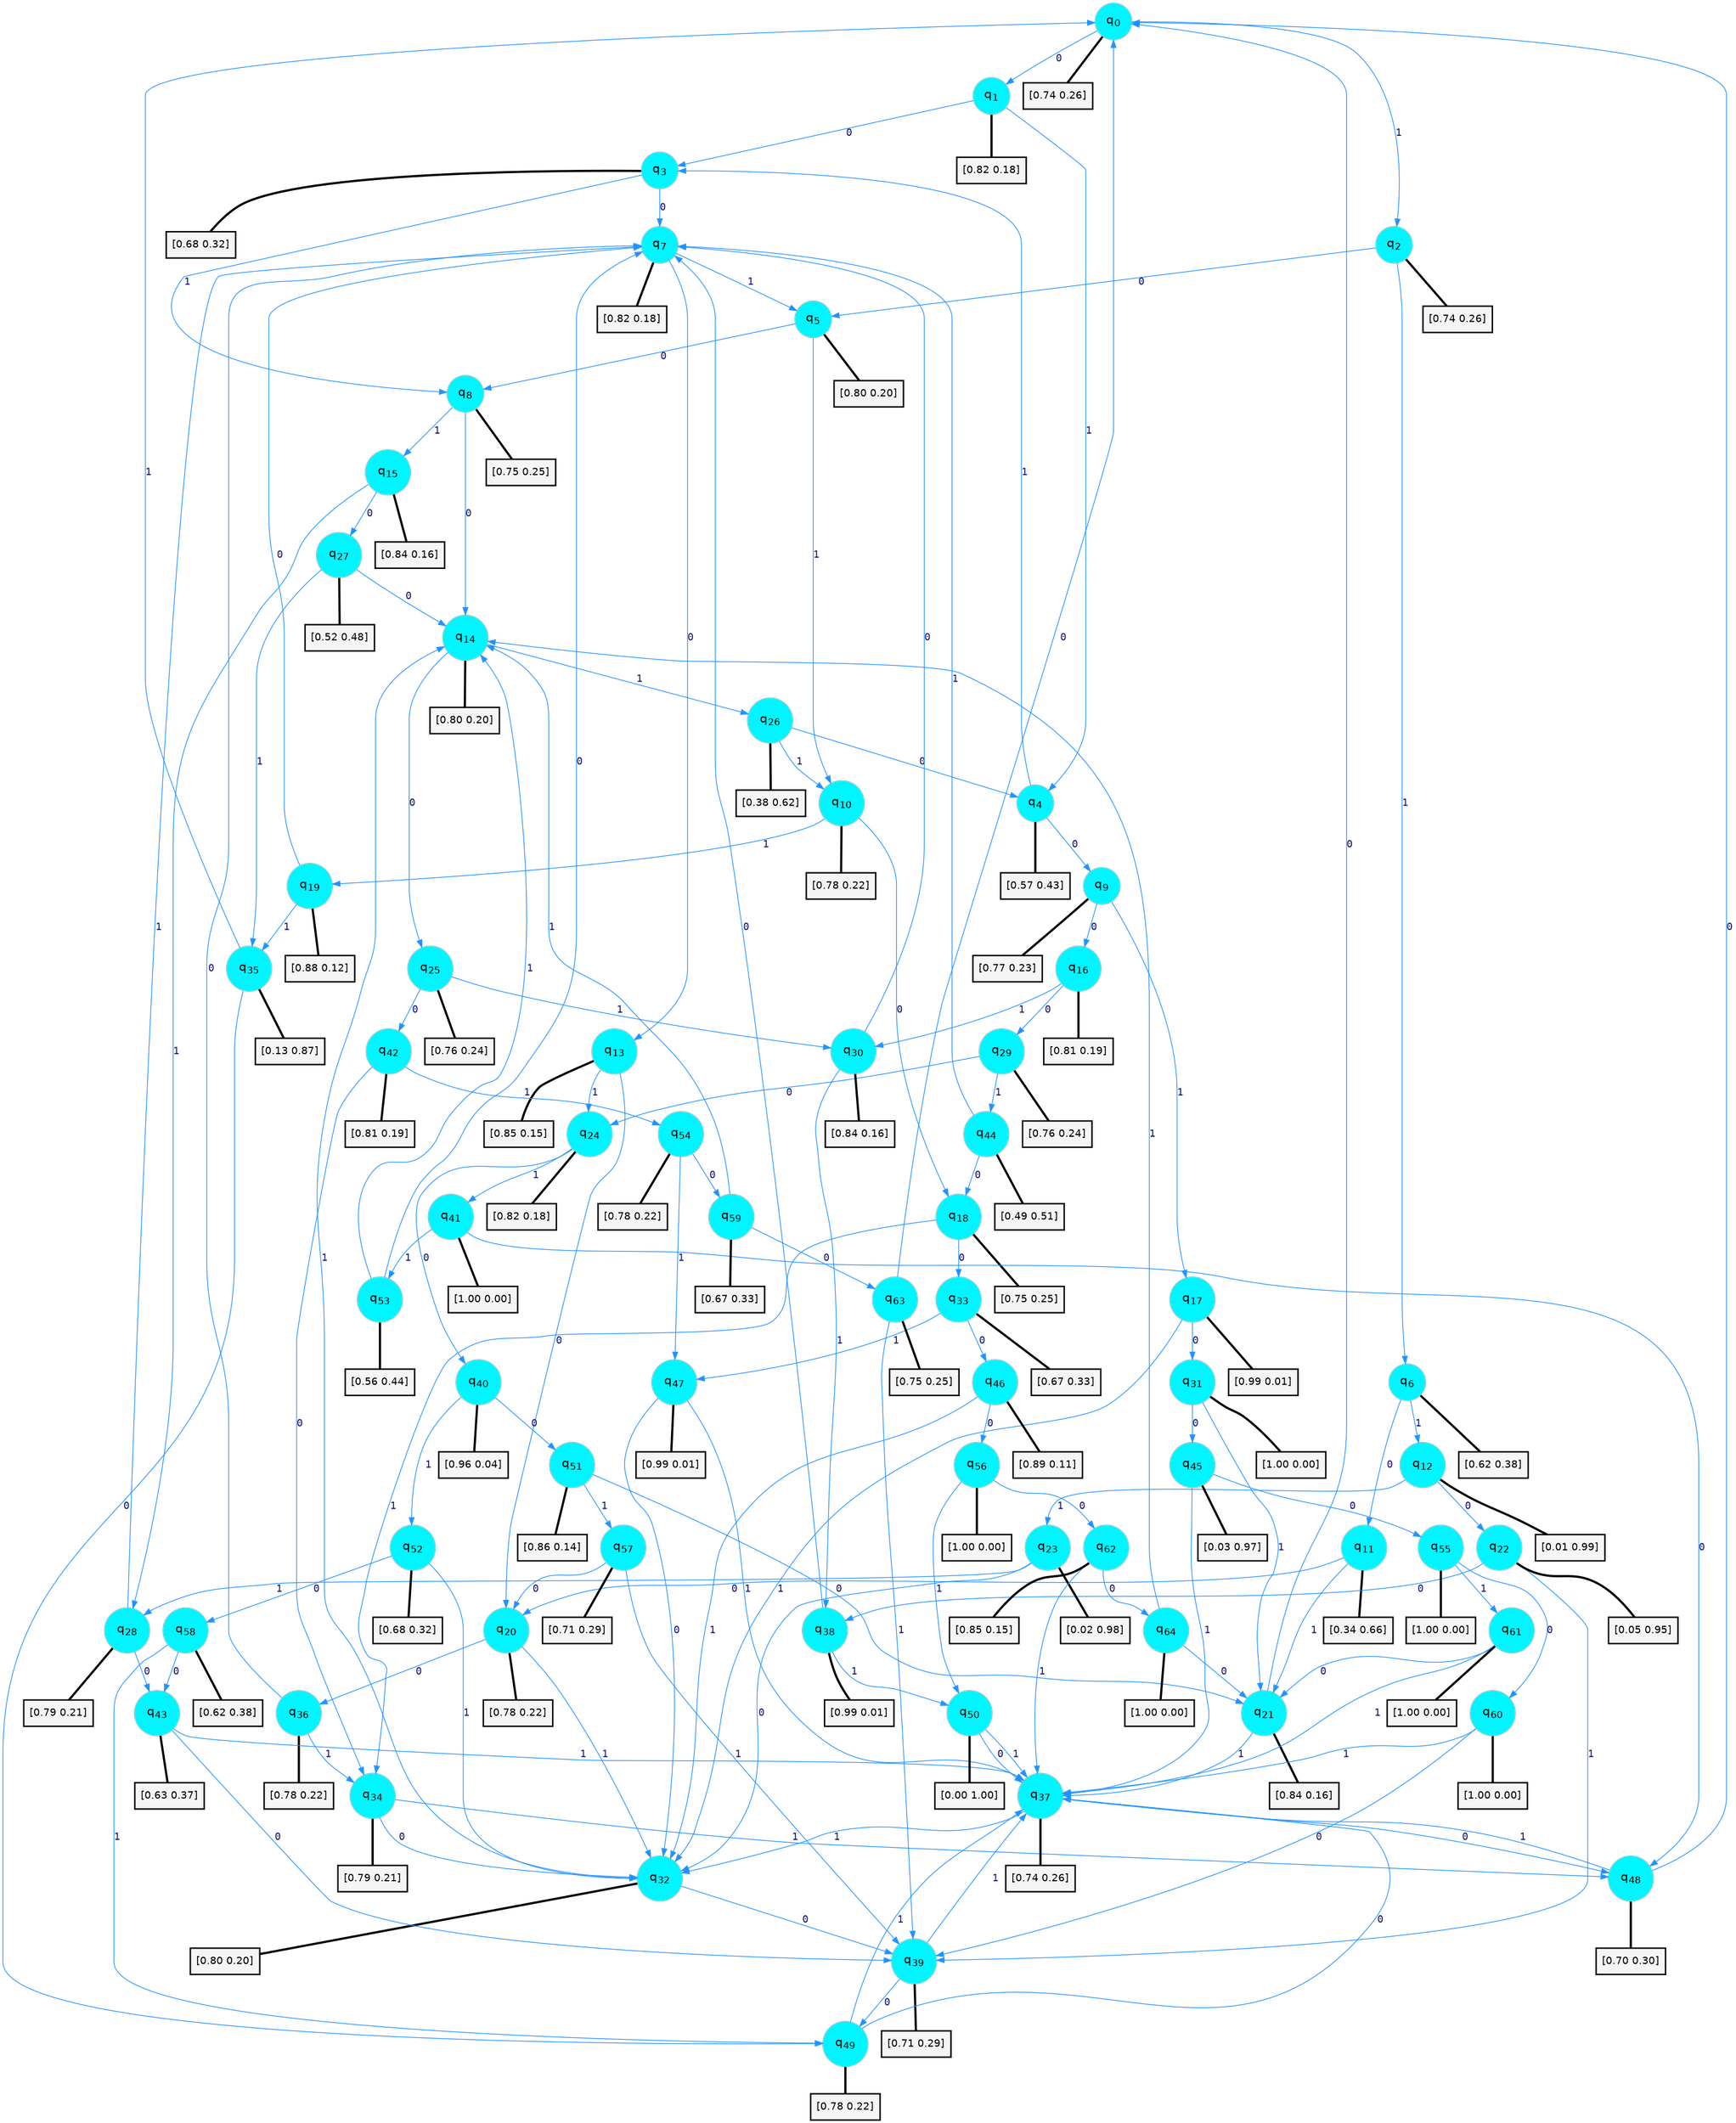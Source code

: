 digraph G {
graph [
bgcolor=transparent, dpi=300, rankdir=TD, size="40,25"];
node [
color=gray, fillcolor=turquoise1, fontcolor=black, fontname=Helvetica, fontsize=16, fontweight=bold, shape=circle, style=filled];
edge [
arrowsize=1, color=dodgerblue1, fontcolor=midnightblue, fontname=courier, fontweight=bold, penwidth=1, style=solid, weight=20];
0[label=<q<SUB>0</SUB>>];
1[label=<q<SUB>1</SUB>>];
2[label=<q<SUB>2</SUB>>];
3[label=<q<SUB>3</SUB>>];
4[label=<q<SUB>4</SUB>>];
5[label=<q<SUB>5</SUB>>];
6[label=<q<SUB>6</SUB>>];
7[label=<q<SUB>7</SUB>>];
8[label=<q<SUB>8</SUB>>];
9[label=<q<SUB>9</SUB>>];
10[label=<q<SUB>10</SUB>>];
11[label=<q<SUB>11</SUB>>];
12[label=<q<SUB>12</SUB>>];
13[label=<q<SUB>13</SUB>>];
14[label=<q<SUB>14</SUB>>];
15[label=<q<SUB>15</SUB>>];
16[label=<q<SUB>16</SUB>>];
17[label=<q<SUB>17</SUB>>];
18[label=<q<SUB>18</SUB>>];
19[label=<q<SUB>19</SUB>>];
20[label=<q<SUB>20</SUB>>];
21[label=<q<SUB>21</SUB>>];
22[label=<q<SUB>22</SUB>>];
23[label=<q<SUB>23</SUB>>];
24[label=<q<SUB>24</SUB>>];
25[label=<q<SUB>25</SUB>>];
26[label=<q<SUB>26</SUB>>];
27[label=<q<SUB>27</SUB>>];
28[label=<q<SUB>28</SUB>>];
29[label=<q<SUB>29</SUB>>];
30[label=<q<SUB>30</SUB>>];
31[label=<q<SUB>31</SUB>>];
32[label=<q<SUB>32</SUB>>];
33[label=<q<SUB>33</SUB>>];
34[label=<q<SUB>34</SUB>>];
35[label=<q<SUB>35</SUB>>];
36[label=<q<SUB>36</SUB>>];
37[label=<q<SUB>37</SUB>>];
38[label=<q<SUB>38</SUB>>];
39[label=<q<SUB>39</SUB>>];
40[label=<q<SUB>40</SUB>>];
41[label=<q<SUB>41</SUB>>];
42[label=<q<SUB>42</SUB>>];
43[label=<q<SUB>43</SUB>>];
44[label=<q<SUB>44</SUB>>];
45[label=<q<SUB>45</SUB>>];
46[label=<q<SUB>46</SUB>>];
47[label=<q<SUB>47</SUB>>];
48[label=<q<SUB>48</SUB>>];
49[label=<q<SUB>49</SUB>>];
50[label=<q<SUB>50</SUB>>];
51[label=<q<SUB>51</SUB>>];
52[label=<q<SUB>52</SUB>>];
53[label=<q<SUB>53</SUB>>];
54[label=<q<SUB>54</SUB>>];
55[label=<q<SUB>55</SUB>>];
56[label=<q<SUB>56</SUB>>];
57[label=<q<SUB>57</SUB>>];
58[label=<q<SUB>58</SUB>>];
59[label=<q<SUB>59</SUB>>];
60[label=<q<SUB>60</SUB>>];
61[label=<q<SUB>61</SUB>>];
62[label=<q<SUB>62</SUB>>];
63[label=<q<SUB>63</SUB>>];
64[label=<q<SUB>64</SUB>>];
65[label="[0.74 0.26]", shape=box,fontcolor=black, fontname=Helvetica, fontsize=14, penwidth=2, fillcolor=whitesmoke,color=black];
66[label="[0.82 0.18]", shape=box,fontcolor=black, fontname=Helvetica, fontsize=14, penwidth=2, fillcolor=whitesmoke,color=black];
67[label="[0.74 0.26]", shape=box,fontcolor=black, fontname=Helvetica, fontsize=14, penwidth=2, fillcolor=whitesmoke,color=black];
68[label="[0.68 0.32]", shape=box,fontcolor=black, fontname=Helvetica, fontsize=14, penwidth=2, fillcolor=whitesmoke,color=black];
69[label="[0.57 0.43]", shape=box,fontcolor=black, fontname=Helvetica, fontsize=14, penwidth=2, fillcolor=whitesmoke,color=black];
70[label="[0.80 0.20]", shape=box,fontcolor=black, fontname=Helvetica, fontsize=14, penwidth=2, fillcolor=whitesmoke,color=black];
71[label="[0.62 0.38]", shape=box,fontcolor=black, fontname=Helvetica, fontsize=14, penwidth=2, fillcolor=whitesmoke,color=black];
72[label="[0.82 0.18]", shape=box,fontcolor=black, fontname=Helvetica, fontsize=14, penwidth=2, fillcolor=whitesmoke,color=black];
73[label="[0.75 0.25]", shape=box,fontcolor=black, fontname=Helvetica, fontsize=14, penwidth=2, fillcolor=whitesmoke,color=black];
74[label="[0.77 0.23]", shape=box,fontcolor=black, fontname=Helvetica, fontsize=14, penwidth=2, fillcolor=whitesmoke,color=black];
75[label="[0.78 0.22]", shape=box,fontcolor=black, fontname=Helvetica, fontsize=14, penwidth=2, fillcolor=whitesmoke,color=black];
76[label="[0.34 0.66]", shape=box,fontcolor=black, fontname=Helvetica, fontsize=14, penwidth=2, fillcolor=whitesmoke,color=black];
77[label="[0.01 0.99]", shape=box,fontcolor=black, fontname=Helvetica, fontsize=14, penwidth=2, fillcolor=whitesmoke,color=black];
78[label="[0.85 0.15]", shape=box,fontcolor=black, fontname=Helvetica, fontsize=14, penwidth=2, fillcolor=whitesmoke,color=black];
79[label="[0.80 0.20]", shape=box,fontcolor=black, fontname=Helvetica, fontsize=14, penwidth=2, fillcolor=whitesmoke,color=black];
80[label="[0.84 0.16]", shape=box,fontcolor=black, fontname=Helvetica, fontsize=14, penwidth=2, fillcolor=whitesmoke,color=black];
81[label="[0.81 0.19]", shape=box,fontcolor=black, fontname=Helvetica, fontsize=14, penwidth=2, fillcolor=whitesmoke,color=black];
82[label="[0.99 0.01]", shape=box,fontcolor=black, fontname=Helvetica, fontsize=14, penwidth=2, fillcolor=whitesmoke,color=black];
83[label="[0.75 0.25]", shape=box,fontcolor=black, fontname=Helvetica, fontsize=14, penwidth=2, fillcolor=whitesmoke,color=black];
84[label="[0.88 0.12]", shape=box,fontcolor=black, fontname=Helvetica, fontsize=14, penwidth=2, fillcolor=whitesmoke,color=black];
85[label="[0.78 0.22]", shape=box,fontcolor=black, fontname=Helvetica, fontsize=14, penwidth=2, fillcolor=whitesmoke,color=black];
86[label="[0.84 0.16]", shape=box,fontcolor=black, fontname=Helvetica, fontsize=14, penwidth=2, fillcolor=whitesmoke,color=black];
87[label="[0.05 0.95]", shape=box,fontcolor=black, fontname=Helvetica, fontsize=14, penwidth=2, fillcolor=whitesmoke,color=black];
88[label="[0.02 0.98]", shape=box,fontcolor=black, fontname=Helvetica, fontsize=14, penwidth=2, fillcolor=whitesmoke,color=black];
89[label="[0.82 0.18]", shape=box,fontcolor=black, fontname=Helvetica, fontsize=14, penwidth=2, fillcolor=whitesmoke,color=black];
90[label="[0.76 0.24]", shape=box,fontcolor=black, fontname=Helvetica, fontsize=14, penwidth=2, fillcolor=whitesmoke,color=black];
91[label="[0.38 0.62]", shape=box,fontcolor=black, fontname=Helvetica, fontsize=14, penwidth=2, fillcolor=whitesmoke,color=black];
92[label="[0.52 0.48]", shape=box,fontcolor=black, fontname=Helvetica, fontsize=14, penwidth=2, fillcolor=whitesmoke,color=black];
93[label="[0.79 0.21]", shape=box,fontcolor=black, fontname=Helvetica, fontsize=14, penwidth=2, fillcolor=whitesmoke,color=black];
94[label="[0.76 0.24]", shape=box,fontcolor=black, fontname=Helvetica, fontsize=14, penwidth=2, fillcolor=whitesmoke,color=black];
95[label="[0.84 0.16]", shape=box,fontcolor=black, fontname=Helvetica, fontsize=14, penwidth=2, fillcolor=whitesmoke,color=black];
96[label="[1.00 0.00]", shape=box,fontcolor=black, fontname=Helvetica, fontsize=14, penwidth=2, fillcolor=whitesmoke,color=black];
97[label="[0.80 0.20]", shape=box,fontcolor=black, fontname=Helvetica, fontsize=14, penwidth=2, fillcolor=whitesmoke,color=black];
98[label="[0.67 0.33]", shape=box,fontcolor=black, fontname=Helvetica, fontsize=14, penwidth=2, fillcolor=whitesmoke,color=black];
99[label="[0.79 0.21]", shape=box,fontcolor=black, fontname=Helvetica, fontsize=14, penwidth=2, fillcolor=whitesmoke,color=black];
100[label="[0.13 0.87]", shape=box,fontcolor=black, fontname=Helvetica, fontsize=14, penwidth=2, fillcolor=whitesmoke,color=black];
101[label="[0.78 0.22]", shape=box,fontcolor=black, fontname=Helvetica, fontsize=14, penwidth=2, fillcolor=whitesmoke,color=black];
102[label="[0.74 0.26]", shape=box,fontcolor=black, fontname=Helvetica, fontsize=14, penwidth=2, fillcolor=whitesmoke,color=black];
103[label="[0.99 0.01]", shape=box,fontcolor=black, fontname=Helvetica, fontsize=14, penwidth=2, fillcolor=whitesmoke,color=black];
104[label="[0.71 0.29]", shape=box,fontcolor=black, fontname=Helvetica, fontsize=14, penwidth=2, fillcolor=whitesmoke,color=black];
105[label="[0.96 0.04]", shape=box,fontcolor=black, fontname=Helvetica, fontsize=14, penwidth=2, fillcolor=whitesmoke,color=black];
106[label="[1.00 0.00]", shape=box,fontcolor=black, fontname=Helvetica, fontsize=14, penwidth=2, fillcolor=whitesmoke,color=black];
107[label="[0.81 0.19]", shape=box,fontcolor=black, fontname=Helvetica, fontsize=14, penwidth=2, fillcolor=whitesmoke,color=black];
108[label="[0.63 0.37]", shape=box,fontcolor=black, fontname=Helvetica, fontsize=14, penwidth=2, fillcolor=whitesmoke,color=black];
109[label="[0.49 0.51]", shape=box,fontcolor=black, fontname=Helvetica, fontsize=14, penwidth=2, fillcolor=whitesmoke,color=black];
110[label="[0.03 0.97]", shape=box,fontcolor=black, fontname=Helvetica, fontsize=14, penwidth=2, fillcolor=whitesmoke,color=black];
111[label="[0.89 0.11]", shape=box,fontcolor=black, fontname=Helvetica, fontsize=14, penwidth=2, fillcolor=whitesmoke,color=black];
112[label="[0.99 0.01]", shape=box,fontcolor=black, fontname=Helvetica, fontsize=14, penwidth=2, fillcolor=whitesmoke,color=black];
113[label="[0.70 0.30]", shape=box,fontcolor=black, fontname=Helvetica, fontsize=14, penwidth=2, fillcolor=whitesmoke,color=black];
114[label="[0.78 0.22]", shape=box,fontcolor=black, fontname=Helvetica, fontsize=14, penwidth=2, fillcolor=whitesmoke,color=black];
115[label="[0.00 1.00]", shape=box,fontcolor=black, fontname=Helvetica, fontsize=14, penwidth=2, fillcolor=whitesmoke,color=black];
116[label="[0.86 0.14]", shape=box,fontcolor=black, fontname=Helvetica, fontsize=14, penwidth=2, fillcolor=whitesmoke,color=black];
117[label="[0.68 0.32]", shape=box,fontcolor=black, fontname=Helvetica, fontsize=14, penwidth=2, fillcolor=whitesmoke,color=black];
118[label="[0.56 0.44]", shape=box,fontcolor=black, fontname=Helvetica, fontsize=14, penwidth=2, fillcolor=whitesmoke,color=black];
119[label="[0.78 0.22]", shape=box,fontcolor=black, fontname=Helvetica, fontsize=14, penwidth=2, fillcolor=whitesmoke,color=black];
120[label="[1.00 0.00]", shape=box,fontcolor=black, fontname=Helvetica, fontsize=14, penwidth=2, fillcolor=whitesmoke,color=black];
121[label="[1.00 0.00]", shape=box,fontcolor=black, fontname=Helvetica, fontsize=14, penwidth=2, fillcolor=whitesmoke,color=black];
122[label="[0.71 0.29]", shape=box,fontcolor=black, fontname=Helvetica, fontsize=14, penwidth=2, fillcolor=whitesmoke,color=black];
123[label="[0.62 0.38]", shape=box,fontcolor=black, fontname=Helvetica, fontsize=14, penwidth=2, fillcolor=whitesmoke,color=black];
124[label="[0.67 0.33]", shape=box,fontcolor=black, fontname=Helvetica, fontsize=14, penwidth=2, fillcolor=whitesmoke,color=black];
125[label="[1.00 0.00]", shape=box,fontcolor=black, fontname=Helvetica, fontsize=14, penwidth=2, fillcolor=whitesmoke,color=black];
126[label="[1.00 0.00]", shape=box,fontcolor=black, fontname=Helvetica, fontsize=14, penwidth=2, fillcolor=whitesmoke,color=black];
127[label="[0.85 0.15]", shape=box,fontcolor=black, fontname=Helvetica, fontsize=14, penwidth=2, fillcolor=whitesmoke,color=black];
128[label="[0.75 0.25]", shape=box,fontcolor=black, fontname=Helvetica, fontsize=14, penwidth=2, fillcolor=whitesmoke,color=black];
129[label="[1.00 0.00]", shape=box,fontcolor=black, fontname=Helvetica, fontsize=14, penwidth=2, fillcolor=whitesmoke,color=black];
0->1 [label=0];
0->2 [label=1];
0->65 [arrowhead=none, penwidth=3,color=black];
1->3 [label=0];
1->4 [label=1];
1->66 [arrowhead=none, penwidth=3,color=black];
2->5 [label=0];
2->6 [label=1];
2->67 [arrowhead=none, penwidth=3,color=black];
3->7 [label=0];
3->8 [label=1];
3->68 [arrowhead=none, penwidth=3,color=black];
4->9 [label=0];
4->3 [label=1];
4->69 [arrowhead=none, penwidth=3,color=black];
5->8 [label=0];
5->10 [label=1];
5->70 [arrowhead=none, penwidth=3,color=black];
6->11 [label=0];
6->12 [label=1];
6->71 [arrowhead=none, penwidth=3,color=black];
7->13 [label=0];
7->5 [label=1];
7->72 [arrowhead=none, penwidth=3,color=black];
8->14 [label=0];
8->15 [label=1];
8->73 [arrowhead=none, penwidth=3,color=black];
9->16 [label=0];
9->17 [label=1];
9->74 [arrowhead=none, penwidth=3,color=black];
10->18 [label=0];
10->19 [label=1];
10->75 [arrowhead=none, penwidth=3,color=black];
11->20 [label=0];
11->21 [label=1];
11->76 [arrowhead=none, penwidth=3,color=black];
12->22 [label=0];
12->23 [label=1];
12->77 [arrowhead=none, penwidth=3,color=black];
13->20 [label=0];
13->24 [label=1];
13->78 [arrowhead=none, penwidth=3,color=black];
14->25 [label=0];
14->26 [label=1];
14->79 [arrowhead=none, penwidth=3,color=black];
15->27 [label=0];
15->28 [label=1];
15->80 [arrowhead=none, penwidth=3,color=black];
16->29 [label=0];
16->30 [label=1];
16->81 [arrowhead=none, penwidth=3,color=black];
17->31 [label=0];
17->32 [label=1];
17->82 [arrowhead=none, penwidth=3,color=black];
18->33 [label=0];
18->34 [label=1];
18->83 [arrowhead=none, penwidth=3,color=black];
19->7 [label=0];
19->35 [label=1];
19->84 [arrowhead=none, penwidth=3,color=black];
20->36 [label=0];
20->32 [label=1];
20->85 [arrowhead=none, penwidth=3,color=black];
21->0 [label=0];
21->37 [label=1];
21->86 [arrowhead=none, penwidth=3,color=black];
22->38 [label=0];
22->39 [label=1];
22->87 [arrowhead=none, penwidth=3,color=black];
23->32 [label=0];
23->28 [label=1];
23->88 [arrowhead=none, penwidth=3,color=black];
24->40 [label=0];
24->41 [label=1];
24->89 [arrowhead=none, penwidth=3,color=black];
25->42 [label=0];
25->30 [label=1];
25->90 [arrowhead=none, penwidth=3,color=black];
26->4 [label=0];
26->10 [label=1];
26->91 [arrowhead=none, penwidth=3,color=black];
27->14 [label=0];
27->35 [label=1];
27->92 [arrowhead=none, penwidth=3,color=black];
28->43 [label=0];
28->7 [label=1];
28->93 [arrowhead=none, penwidth=3,color=black];
29->24 [label=0];
29->44 [label=1];
29->94 [arrowhead=none, penwidth=3,color=black];
30->7 [label=0];
30->38 [label=1];
30->95 [arrowhead=none, penwidth=3,color=black];
31->45 [label=0];
31->21 [label=1];
31->96 [arrowhead=none, penwidth=3,color=black];
32->39 [label=0];
32->14 [label=1];
32->97 [arrowhead=none, penwidth=3,color=black];
33->46 [label=0];
33->47 [label=1];
33->98 [arrowhead=none, penwidth=3,color=black];
34->32 [label=0];
34->48 [label=1];
34->99 [arrowhead=none, penwidth=3,color=black];
35->49 [label=0];
35->0 [label=1];
35->100 [arrowhead=none, penwidth=3,color=black];
36->7 [label=0];
36->34 [label=1];
36->101 [arrowhead=none, penwidth=3,color=black];
37->48 [label=0];
37->32 [label=1];
37->102 [arrowhead=none, penwidth=3,color=black];
38->7 [label=0];
38->50 [label=1];
38->103 [arrowhead=none, penwidth=3,color=black];
39->49 [label=0];
39->37 [label=1];
39->104 [arrowhead=none, penwidth=3,color=black];
40->51 [label=0];
40->52 [label=1];
40->105 [arrowhead=none, penwidth=3,color=black];
41->48 [label=0];
41->53 [label=1];
41->106 [arrowhead=none, penwidth=3,color=black];
42->34 [label=0];
42->54 [label=1];
42->107 [arrowhead=none, penwidth=3,color=black];
43->39 [label=0];
43->37 [label=1];
43->108 [arrowhead=none, penwidth=3,color=black];
44->18 [label=0];
44->7 [label=1];
44->109 [arrowhead=none, penwidth=3,color=black];
45->55 [label=0];
45->37 [label=1];
45->110 [arrowhead=none, penwidth=3,color=black];
46->56 [label=0];
46->32 [label=1];
46->111 [arrowhead=none, penwidth=3,color=black];
47->32 [label=0];
47->37 [label=1];
47->112 [arrowhead=none, penwidth=3,color=black];
48->0 [label=0];
48->37 [label=1];
48->113 [arrowhead=none, penwidth=3,color=black];
49->37 [label=0];
49->37 [label=1];
49->114 [arrowhead=none, penwidth=3,color=black];
50->37 [label=0];
50->37 [label=1];
50->115 [arrowhead=none, penwidth=3,color=black];
51->21 [label=0];
51->57 [label=1];
51->116 [arrowhead=none, penwidth=3,color=black];
52->58 [label=0];
52->32 [label=1];
52->117 [arrowhead=none, penwidth=3,color=black];
53->7 [label=0];
53->14 [label=1];
53->118 [arrowhead=none, penwidth=3,color=black];
54->59 [label=0];
54->47 [label=1];
54->119 [arrowhead=none, penwidth=3,color=black];
55->60 [label=0];
55->61 [label=1];
55->120 [arrowhead=none, penwidth=3,color=black];
56->62 [label=0];
56->50 [label=1];
56->121 [arrowhead=none, penwidth=3,color=black];
57->20 [label=0];
57->39 [label=1];
57->122 [arrowhead=none, penwidth=3,color=black];
58->43 [label=0];
58->49 [label=1];
58->123 [arrowhead=none, penwidth=3,color=black];
59->63 [label=0];
59->14 [label=1];
59->124 [arrowhead=none, penwidth=3,color=black];
60->39 [label=0];
60->37 [label=1];
60->125 [arrowhead=none, penwidth=3,color=black];
61->21 [label=0];
61->37 [label=1];
61->126 [arrowhead=none, penwidth=3,color=black];
62->64 [label=0];
62->37 [label=1];
62->127 [arrowhead=none, penwidth=3,color=black];
63->0 [label=0];
63->39 [label=1];
63->128 [arrowhead=none, penwidth=3,color=black];
64->21 [label=0];
64->14 [label=1];
64->129 [arrowhead=none, penwidth=3,color=black];
}

